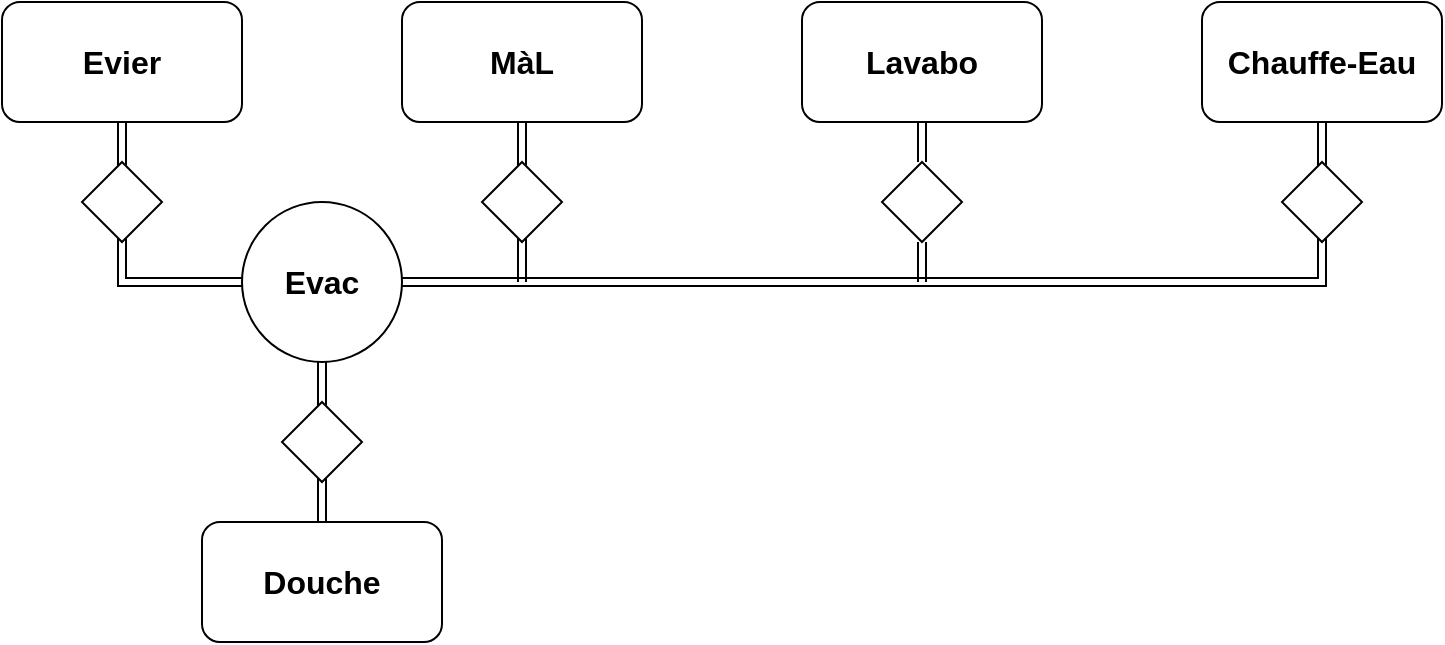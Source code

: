 <mxfile version="12.6.5" type="github">
  <diagram id="cXAyC1VZPasHQBESQU25" name="Page-1">
    <mxGraphModel dx="1102" dy="568" grid="1" gridSize="10" guides="1" tooltips="1" connect="1" arrows="1" fold="1" page="1" pageScale="1" pageWidth="827" pageHeight="1169" math="0" shadow="0">
      <root>
        <mxCell id="0"/>
        <mxCell id="1" parent="0"/>
        <mxCell id="ux5uT29NNQ9zy8v0MpDd-10" style="edgeStyle=orthogonalEdgeStyle;rounded=0;orthogonalLoop=1;jettySize=auto;html=1;exitX=0.5;exitY=1;exitDx=0;exitDy=0;entryX=0;entryY=0.5;entryDx=0;entryDy=0;shape=link;" edge="1" parent="1" source="ux5uT29NNQ9zy8v0MpDd-2" target="ux5uT29NNQ9zy8v0MpDd-8">
          <mxGeometry relative="1" as="geometry"/>
        </mxCell>
        <mxCell id="ux5uT29NNQ9zy8v0MpDd-2" value="&lt;font style=&quot;font-size: 16px&quot;&gt;&lt;b&gt;Evier&lt;/b&gt;&lt;/font&gt;" style="rounded=1;whiteSpace=wrap;html=1;" vertex="1" parent="1">
          <mxGeometry y="300" width="120" height="60" as="geometry"/>
        </mxCell>
        <mxCell id="ux5uT29NNQ9zy8v0MpDd-14" style="edgeStyle=orthogonalEdgeStyle;shape=link;rounded=0;orthogonalLoop=1;jettySize=auto;html=1;exitX=0.5;exitY=1;exitDx=0;exitDy=0;" edge="1" parent="1" source="ux5uT29NNQ9zy8v0MpDd-3">
          <mxGeometry relative="1" as="geometry">
            <mxPoint x="260" y="440" as="targetPoint"/>
          </mxGeometry>
        </mxCell>
        <mxCell id="ux5uT29NNQ9zy8v0MpDd-3" value="&lt;font style=&quot;font-size: 16px&quot;&gt;&lt;b&gt;MàL&lt;br&gt;&lt;/b&gt;&lt;/font&gt;" style="rounded=1;whiteSpace=wrap;html=1;" vertex="1" parent="1">
          <mxGeometry x="200" y="300" width="120" height="60" as="geometry"/>
        </mxCell>
        <mxCell id="ux5uT29NNQ9zy8v0MpDd-15" style="edgeStyle=orthogonalEdgeStyle;shape=link;rounded=0;orthogonalLoop=1;jettySize=auto;html=1;exitX=0.5;exitY=1;exitDx=0;exitDy=0;" edge="1" parent="1" source="ux5uT29NNQ9zy8v0MpDd-18">
          <mxGeometry relative="1" as="geometry">
            <mxPoint x="460" y="440" as="targetPoint"/>
          </mxGeometry>
        </mxCell>
        <mxCell id="ux5uT29NNQ9zy8v0MpDd-4" value="&lt;font style=&quot;font-size: 16px&quot;&gt;&lt;b&gt;Lavabo&lt;br&gt;&lt;/b&gt;&lt;/font&gt;" style="rounded=1;whiteSpace=wrap;html=1;" vertex="1" parent="1">
          <mxGeometry x="400" y="300" width="120" height="60" as="geometry"/>
        </mxCell>
        <mxCell id="ux5uT29NNQ9zy8v0MpDd-13" style="edgeStyle=orthogonalEdgeStyle;shape=link;rounded=0;orthogonalLoop=1;jettySize=auto;html=1;exitX=0.5;exitY=1;exitDx=0;exitDy=0;entryX=1;entryY=0.5;entryDx=0;entryDy=0;" edge="1" parent="1" source="ux5uT29NNQ9zy8v0MpDd-5" target="ux5uT29NNQ9zy8v0MpDd-8">
          <mxGeometry relative="1" as="geometry"/>
        </mxCell>
        <mxCell id="ux5uT29NNQ9zy8v0MpDd-5" value="&lt;font style=&quot;font-size: 16px&quot;&gt;&lt;b&gt;Chauffe-Eau&lt;br&gt;&lt;/b&gt;&lt;/font&gt;" style="rounded=1;whiteSpace=wrap;html=1;" vertex="1" parent="1">
          <mxGeometry x="600" y="300" width="120" height="60" as="geometry"/>
        </mxCell>
        <mxCell id="ux5uT29NNQ9zy8v0MpDd-12" style="edgeStyle=orthogonalEdgeStyle;shape=link;rounded=0;orthogonalLoop=1;jettySize=auto;html=1;exitX=0.5;exitY=0;exitDx=0;exitDy=0;entryX=0.5;entryY=1;entryDx=0;entryDy=0;" edge="1" parent="1" source="ux5uT29NNQ9zy8v0MpDd-6" target="ux5uT29NNQ9zy8v0MpDd-8">
          <mxGeometry relative="1" as="geometry"/>
        </mxCell>
        <mxCell id="ux5uT29NNQ9zy8v0MpDd-6" value="&lt;font style=&quot;font-size: 16px&quot;&gt;&lt;b&gt;Douche&lt;br&gt;&lt;/b&gt;&lt;/font&gt;" style="rounded=1;whiteSpace=wrap;html=1;" vertex="1" parent="1">
          <mxGeometry x="100" y="560" width="120" height="60" as="geometry"/>
        </mxCell>
        <mxCell id="ux5uT29NNQ9zy8v0MpDd-8" value="&lt;b&gt;&lt;font style=&quot;font-size: 16px&quot;&gt;Evac&lt;/font&gt;&lt;/b&gt;" style="ellipse;whiteSpace=wrap;html=1;aspect=fixed;" vertex="1" parent="1">
          <mxGeometry x="120" y="400" width="80" height="80" as="geometry"/>
        </mxCell>
        <mxCell id="ux5uT29NNQ9zy8v0MpDd-11" value="" style="rhombus;whiteSpace=wrap;html=1;" vertex="1" parent="1">
          <mxGeometry x="40" y="380" width="40" height="40" as="geometry"/>
        </mxCell>
        <mxCell id="ux5uT29NNQ9zy8v0MpDd-17" value="" style="rhombus;whiteSpace=wrap;html=1;" vertex="1" parent="1">
          <mxGeometry x="240" y="380" width="40" height="40" as="geometry"/>
        </mxCell>
        <mxCell id="ux5uT29NNQ9zy8v0MpDd-18" value="" style="rhombus;whiteSpace=wrap;html=1;" vertex="1" parent="1">
          <mxGeometry x="440" y="380" width="40" height="40" as="geometry"/>
        </mxCell>
        <mxCell id="ux5uT29NNQ9zy8v0MpDd-19" style="edgeStyle=orthogonalEdgeStyle;shape=link;rounded=0;orthogonalLoop=1;jettySize=auto;html=1;exitX=0.5;exitY=1;exitDx=0;exitDy=0;" edge="1" parent="1" source="ux5uT29NNQ9zy8v0MpDd-4" target="ux5uT29NNQ9zy8v0MpDd-18">
          <mxGeometry relative="1" as="geometry">
            <mxPoint x="460" y="440" as="targetPoint"/>
            <mxPoint x="460" y="350" as="sourcePoint"/>
          </mxGeometry>
        </mxCell>
        <mxCell id="ux5uT29NNQ9zy8v0MpDd-20" value="" style="rhombus;whiteSpace=wrap;html=1;" vertex="1" parent="1">
          <mxGeometry x="640" y="380" width="40" height="40" as="geometry"/>
        </mxCell>
        <mxCell id="ux5uT29NNQ9zy8v0MpDd-21" value="" style="rhombus;whiteSpace=wrap;html=1;" vertex="1" parent="1">
          <mxGeometry x="140" y="500" width="40" height="40" as="geometry"/>
        </mxCell>
      </root>
    </mxGraphModel>
  </diagram>
</mxfile>
